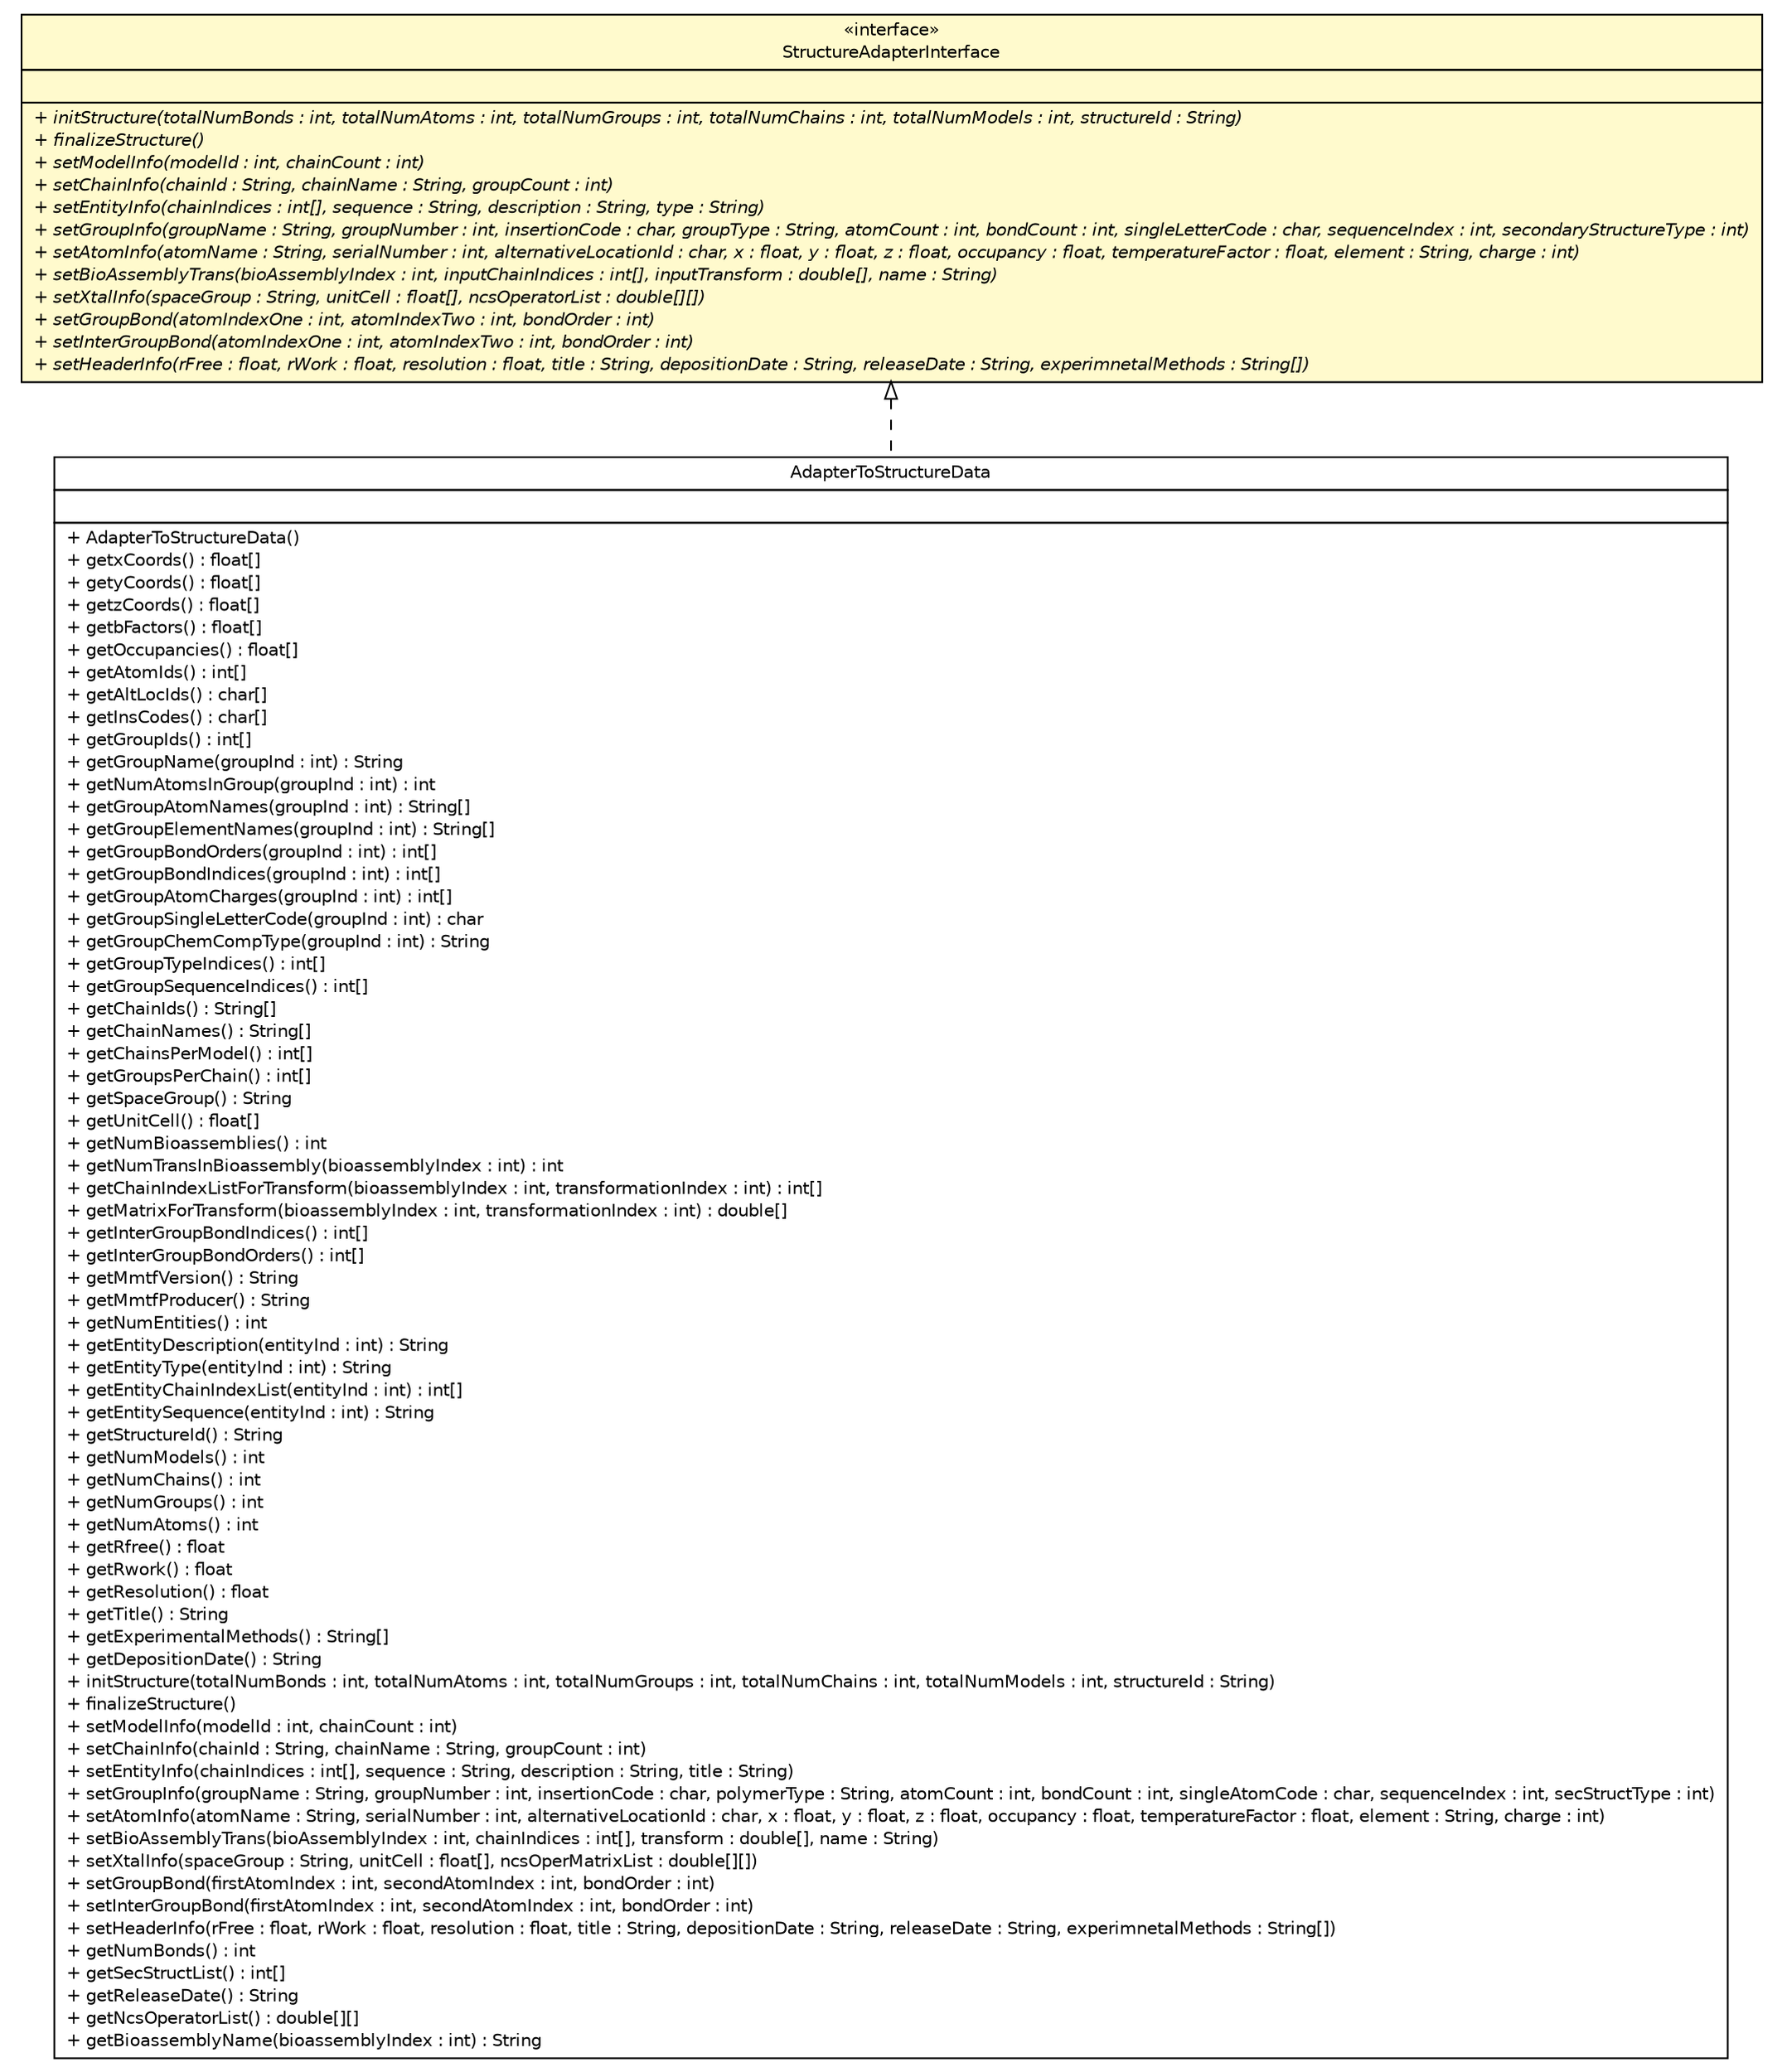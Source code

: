 #!/usr/local/bin/dot
#
# Class diagram 
# Generated by UMLGraph version R5_6 (http://www.umlgraph.org/)
#

digraph G {
	edge [fontname="Helvetica",fontsize=10,labelfontname="Helvetica",labelfontsize=10];
	node [fontname="Helvetica",fontsize=10,shape=plaintext];
	nodesep=0.25;
	ranksep=0.5;
	// org.rcsb.mmtf.api.StructureAdapterInterface
	c1347 [label=<<table title="org.rcsb.mmtf.api.StructureAdapterInterface" border="0" cellborder="1" cellspacing="0" cellpadding="2" port="p" bgcolor="lemonChiffon" href="./StructureAdapterInterface.html">
		<tr><td><table border="0" cellspacing="0" cellpadding="1">
<tr><td align="center" balign="center"> &#171;interface&#187; </td></tr>
<tr><td align="center" balign="center"> StructureAdapterInterface </td></tr>
		</table></td></tr>
		<tr><td><table border="0" cellspacing="0" cellpadding="1">
<tr><td align="left" balign="left">  </td></tr>
		</table></td></tr>
		<tr><td><table border="0" cellspacing="0" cellpadding="1">
<tr><td align="left" balign="left"><font face="Helvetica-Oblique" point-size="10.0"> + initStructure(totalNumBonds : int, totalNumAtoms : int, totalNumGroups : int, totalNumChains : int, totalNumModels : int, structureId : String) </font></td></tr>
<tr><td align="left" balign="left"><font face="Helvetica-Oblique" point-size="10.0"> + finalizeStructure() </font></td></tr>
<tr><td align="left" balign="left"><font face="Helvetica-Oblique" point-size="10.0"> + setModelInfo(modelId : int, chainCount : int) </font></td></tr>
<tr><td align="left" balign="left"><font face="Helvetica-Oblique" point-size="10.0"> + setChainInfo(chainId : String, chainName : String, groupCount : int) </font></td></tr>
<tr><td align="left" balign="left"><font face="Helvetica-Oblique" point-size="10.0"> + setEntityInfo(chainIndices : int[], sequence : String, description : String, type : String) </font></td></tr>
<tr><td align="left" balign="left"><font face="Helvetica-Oblique" point-size="10.0"> + setGroupInfo(groupName : String, groupNumber : int, insertionCode : char, groupType : String, atomCount : int, bondCount : int, singleLetterCode : char, sequenceIndex : int, secondaryStructureType : int) </font></td></tr>
<tr><td align="left" balign="left"><font face="Helvetica-Oblique" point-size="10.0"> + setAtomInfo(atomName : String, serialNumber : int, alternativeLocationId : char, x : float, y : float, z : float, occupancy : float, temperatureFactor : float, element : String, charge : int) </font></td></tr>
<tr><td align="left" balign="left"><font face="Helvetica-Oblique" point-size="10.0"> + setBioAssemblyTrans(bioAssemblyIndex : int, inputChainIndices : int[], inputTransform : double[], name : String) </font></td></tr>
<tr><td align="left" balign="left"><font face="Helvetica-Oblique" point-size="10.0"> + setXtalInfo(spaceGroup : String, unitCell : float[], ncsOperatorList : double[][]) </font></td></tr>
<tr><td align="left" balign="left"><font face="Helvetica-Oblique" point-size="10.0"> + setGroupBond(atomIndexOne : int, atomIndexTwo : int, bondOrder : int) </font></td></tr>
<tr><td align="left" balign="left"><font face="Helvetica-Oblique" point-size="10.0"> + setInterGroupBond(atomIndexOne : int, atomIndexTwo : int, bondOrder : int) </font></td></tr>
<tr><td align="left" balign="left"><font face="Helvetica-Oblique" point-size="10.0"> + setHeaderInfo(rFree : float, rWork : float, resolution : float, title : String, depositionDate : String, releaseDate : String, experimnetalMethods : String[]) </font></td></tr>
		</table></td></tr>
		</table>>, URL="./StructureAdapterInterface.html", fontname="Helvetica", fontcolor="black", fontsize=10.0];
	// org.rcsb.mmtf.encoder.AdapterToStructureData
	c1371 [label=<<table title="org.rcsb.mmtf.encoder.AdapterToStructureData" border="0" cellborder="1" cellspacing="0" cellpadding="2" port="p" href="../encoder/AdapterToStructureData.html">
		<tr><td><table border="0" cellspacing="0" cellpadding="1">
<tr><td align="center" balign="center"> AdapterToStructureData </td></tr>
		</table></td></tr>
		<tr><td><table border="0" cellspacing="0" cellpadding="1">
<tr><td align="left" balign="left">  </td></tr>
		</table></td></tr>
		<tr><td><table border="0" cellspacing="0" cellpadding="1">
<tr><td align="left" balign="left"> + AdapterToStructureData() </td></tr>
<tr><td align="left" balign="left"> + getxCoords() : float[] </td></tr>
<tr><td align="left" balign="left"> + getyCoords() : float[] </td></tr>
<tr><td align="left" balign="left"> + getzCoords() : float[] </td></tr>
<tr><td align="left" balign="left"> + getbFactors() : float[] </td></tr>
<tr><td align="left" balign="left"> + getOccupancies() : float[] </td></tr>
<tr><td align="left" balign="left"> + getAtomIds() : int[] </td></tr>
<tr><td align="left" balign="left"> + getAltLocIds() : char[] </td></tr>
<tr><td align="left" balign="left"> + getInsCodes() : char[] </td></tr>
<tr><td align="left" balign="left"> + getGroupIds() : int[] </td></tr>
<tr><td align="left" balign="left"> + getGroupName(groupInd : int) : String </td></tr>
<tr><td align="left" balign="left"> + getNumAtomsInGroup(groupInd : int) : int </td></tr>
<tr><td align="left" balign="left"> + getGroupAtomNames(groupInd : int) : String[] </td></tr>
<tr><td align="left" balign="left"> + getGroupElementNames(groupInd : int) : String[] </td></tr>
<tr><td align="left" balign="left"> + getGroupBondOrders(groupInd : int) : int[] </td></tr>
<tr><td align="left" balign="left"> + getGroupBondIndices(groupInd : int) : int[] </td></tr>
<tr><td align="left" balign="left"> + getGroupAtomCharges(groupInd : int) : int[] </td></tr>
<tr><td align="left" balign="left"> + getGroupSingleLetterCode(groupInd : int) : char </td></tr>
<tr><td align="left" balign="left"> + getGroupChemCompType(groupInd : int) : String </td></tr>
<tr><td align="left" balign="left"> + getGroupTypeIndices() : int[] </td></tr>
<tr><td align="left" balign="left"> + getGroupSequenceIndices() : int[] </td></tr>
<tr><td align="left" balign="left"> + getChainIds() : String[] </td></tr>
<tr><td align="left" balign="left"> + getChainNames() : String[] </td></tr>
<tr><td align="left" balign="left"> + getChainsPerModel() : int[] </td></tr>
<tr><td align="left" balign="left"> + getGroupsPerChain() : int[] </td></tr>
<tr><td align="left" balign="left"> + getSpaceGroup() : String </td></tr>
<tr><td align="left" balign="left"> + getUnitCell() : float[] </td></tr>
<tr><td align="left" balign="left"> + getNumBioassemblies() : int </td></tr>
<tr><td align="left" balign="left"> + getNumTransInBioassembly(bioassemblyIndex : int) : int </td></tr>
<tr><td align="left" balign="left"> + getChainIndexListForTransform(bioassemblyIndex : int, transformationIndex : int) : int[] </td></tr>
<tr><td align="left" balign="left"> + getMatrixForTransform(bioassemblyIndex : int, transformationIndex : int) : double[] </td></tr>
<tr><td align="left" balign="left"> + getInterGroupBondIndices() : int[] </td></tr>
<tr><td align="left" balign="left"> + getInterGroupBondOrders() : int[] </td></tr>
<tr><td align="left" balign="left"> + getMmtfVersion() : String </td></tr>
<tr><td align="left" balign="left"> + getMmtfProducer() : String </td></tr>
<tr><td align="left" balign="left"> + getNumEntities() : int </td></tr>
<tr><td align="left" balign="left"> + getEntityDescription(entityInd : int) : String </td></tr>
<tr><td align="left" balign="left"> + getEntityType(entityInd : int) : String </td></tr>
<tr><td align="left" balign="left"> + getEntityChainIndexList(entityInd : int) : int[] </td></tr>
<tr><td align="left" balign="left"> + getEntitySequence(entityInd : int) : String </td></tr>
<tr><td align="left" balign="left"> + getStructureId() : String </td></tr>
<tr><td align="left" balign="left"> + getNumModels() : int </td></tr>
<tr><td align="left" balign="left"> + getNumChains() : int </td></tr>
<tr><td align="left" balign="left"> + getNumGroups() : int </td></tr>
<tr><td align="left" balign="left"> + getNumAtoms() : int </td></tr>
<tr><td align="left" balign="left"> + getRfree() : float </td></tr>
<tr><td align="left" balign="left"> + getRwork() : float </td></tr>
<tr><td align="left" balign="left"> + getResolution() : float </td></tr>
<tr><td align="left" balign="left"> + getTitle() : String </td></tr>
<tr><td align="left" balign="left"> + getExperimentalMethods() : String[] </td></tr>
<tr><td align="left" balign="left"> + getDepositionDate() : String </td></tr>
<tr><td align="left" balign="left"> + initStructure(totalNumBonds : int, totalNumAtoms : int, totalNumGroups : int, totalNumChains : int, totalNumModels : int, structureId : String) </td></tr>
<tr><td align="left" balign="left"> + finalizeStructure() </td></tr>
<tr><td align="left" balign="left"> + setModelInfo(modelId : int, chainCount : int) </td></tr>
<tr><td align="left" balign="left"> + setChainInfo(chainId : String, chainName : String, groupCount : int) </td></tr>
<tr><td align="left" balign="left"> + setEntityInfo(chainIndices : int[], sequence : String, description : String, title : String) </td></tr>
<tr><td align="left" balign="left"> + setGroupInfo(groupName : String, groupNumber : int, insertionCode : char, polymerType : String, atomCount : int, bondCount : int, singleAtomCode : char, sequenceIndex : int, secStructType : int) </td></tr>
<tr><td align="left" balign="left"> + setAtomInfo(atomName : String, serialNumber : int, alternativeLocationId : char, x : float, y : float, z : float, occupancy : float, temperatureFactor : float, element : String, charge : int) </td></tr>
<tr><td align="left" balign="left"> + setBioAssemblyTrans(bioAssemblyIndex : int, chainIndices : int[], transform : double[], name : String) </td></tr>
<tr><td align="left" balign="left"> + setXtalInfo(spaceGroup : String, unitCell : float[], ncsOperMatrixList : double[][]) </td></tr>
<tr><td align="left" balign="left"> + setGroupBond(firstAtomIndex : int, secondAtomIndex : int, bondOrder : int) </td></tr>
<tr><td align="left" balign="left"> + setInterGroupBond(firstAtomIndex : int, secondAtomIndex : int, bondOrder : int) </td></tr>
<tr><td align="left" balign="left"> + setHeaderInfo(rFree : float, rWork : float, resolution : float, title : String, depositionDate : String, releaseDate : String, experimnetalMethods : String[]) </td></tr>
<tr><td align="left" balign="left"> + getNumBonds() : int </td></tr>
<tr><td align="left" balign="left"> + getSecStructList() : int[] </td></tr>
<tr><td align="left" balign="left"> + getReleaseDate() : String </td></tr>
<tr><td align="left" balign="left"> + getNcsOperatorList() : double[][] </td></tr>
<tr><td align="left" balign="left"> + getBioassemblyName(bioassemblyIndex : int) : String </td></tr>
		</table></td></tr>
		</table>>, URL="../encoder/AdapterToStructureData.html", fontname="Helvetica", fontcolor="black", fontsize=10.0];
	//org.rcsb.mmtf.encoder.AdapterToStructureData implements org.rcsb.mmtf.api.StructureAdapterInterface
	c1347:p -> c1371:p [dir=back,arrowtail=empty,style=dashed];
}

